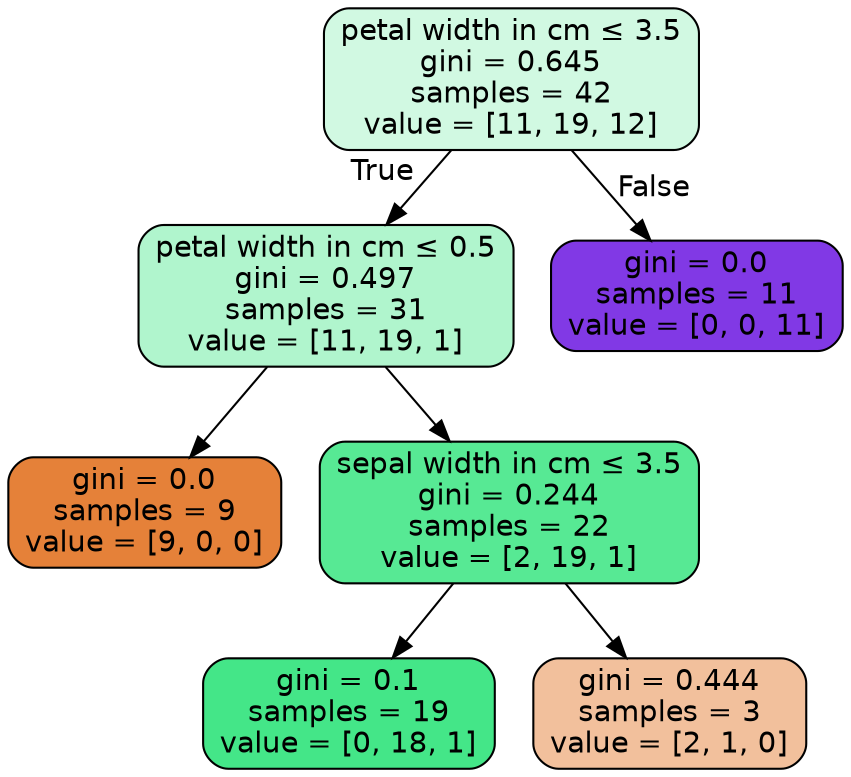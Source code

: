digraph Tree {
node [shape=box, style="filled, rounded", color="black", fontname="helvetica"] ;
edge [fontname="helvetica"] ;
0 [label=<petal width in cm &le; 3.5<br/>gini = 0.645<br/>samples = 42<br/>value = [11, 19, 12]>, fillcolor="#d1f9e2"] ;
1 [label=<petal width in cm &le; 0.5<br/>gini = 0.497<br/>samples = 31<br/>value = [11, 19, 1]>, fillcolor="#b0f5cd"] ;
0 -> 1 [labeldistance=2.5, labelangle=45, headlabel="True"] ;
2 [label=<gini = 0.0<br/>samples = 9<br/>value = [9, 0, 0]>, fillcolor="#e58139"] ;
1 -> 2 ;
3 [label=<sepal width in cm &le; 3.5<br/>gini = 0.244<br/>samples = 22<br/>value = [2, 19, 1]>, fillcolor="#57e994"] ;
1 -> 3 ;
4 [label=<gini = 0.1<br/>samples = 19<br/>value = [0, 18, 1]>, fillcolor="#44e688"] ;
3 -> 4 ;
5 [label=<gini = 0.444<br/>samples = 3<br/>value = [2, 1, 0]>, fillcolor="#f2c09c"] ;
3 -> 5 ;
6 [label=<gini = 0.0<br/>samples = 11<br/>value = [0, 0, 11]>, fillcolor="#8139e5"] ;
0 -> 6 [labeldistance=2.5, labelangle=-45, headlabel="False"] ;
}